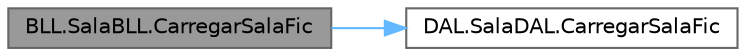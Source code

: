 digraph "BLL.SalaBLL.CarregarSalaFic"
{
 // LATEX_PDF_SIZE
  bgcolor="transparent";
  edge [fontname=Helvetica,fontsize=10,labelfontname=Helvetica,labelfontsize=10];
  node [fontname=Helvetica,fontsize=10,shape=box,height=0.2,width=0.4];
  rankdir="LR";
  Node1 [id="Node000001",label="BLL.SalaBLL.CarregarSalaFic",height=0.2,width=0.4,color="gray40", fillcolor="grey60", style="filled", fontcolor="black",tooltip="Carrega a lista de salas a partir do ficheiro JSON."];
  Node1 -> Node2 [id="edge1_Node000001_Node000002",color="steelblue1",style="solid",tooltip=" "];
  Node2 [id="Node000002",label="DAL.SalaDAL.CarregarSalaFic",height=0.2,width=0.4,color="grey40", fillcolor="white", style="filled",URL="$class_d_a_l_1_1_sala_d_a_l.html#a6c92168e1563bfdf7677ab7d28ebc5db",tooltip="Carrega as salas a partir de um arquivo JSON."];
}
